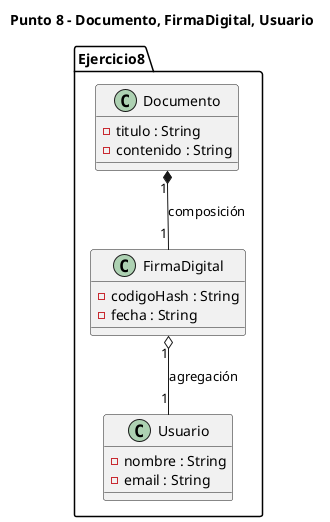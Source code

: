 @startuml TP5_Punto_8
title Punto 8 - Documento, FirmaDigital, Usuario

package Ejercicio8 {
  class Documento {
    -titulo : String
    -contenido : String
  }

  class FirmaDigital {
    -codigoHash : String
    -fecha : String
  }

  class Usuario {
    -nombre : String
    -email : String
  }

  Documento "1" *-- "1" FirmaDigital : composición
  FirmaDigital "1" o-- "1" Usuario : agregación
}
@enduml